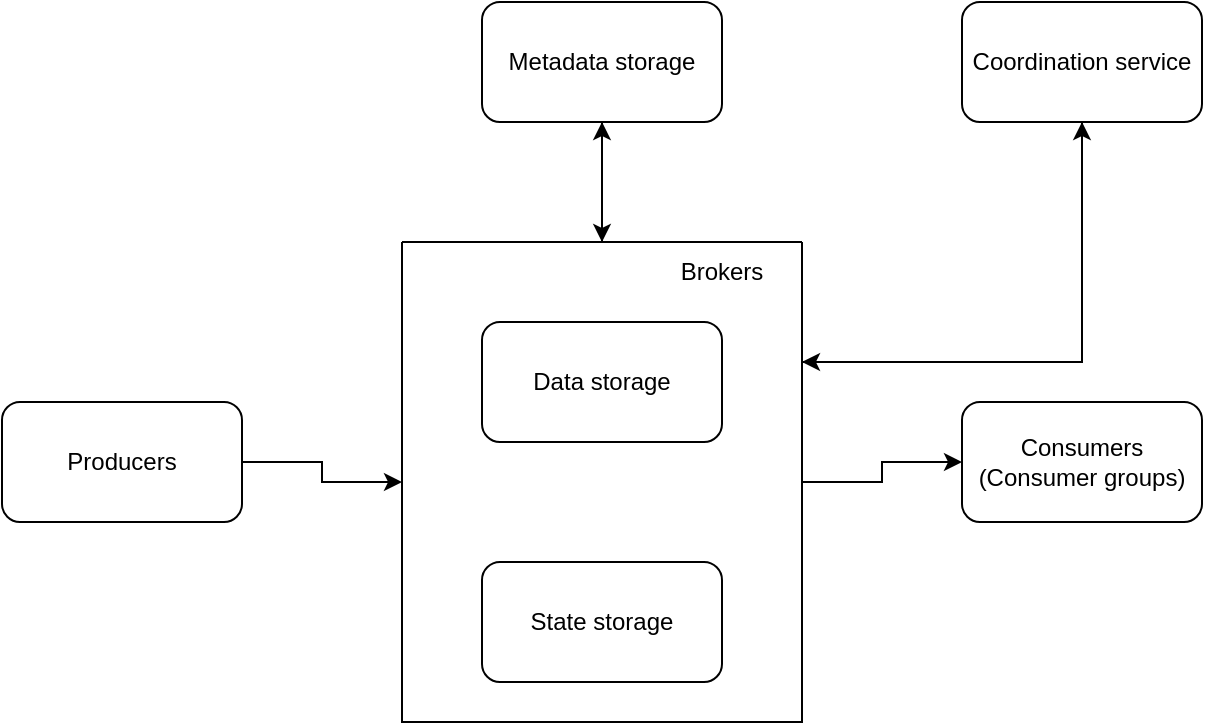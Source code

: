 <mxfile version="24.2.2" type="device">
  <diagram id="bc47vRQSer-DN1HRI0ml" name="Page-1">
    <mxGraphModel dx="882" dy="578" grid="1" gridSize="10" guides="1" tooltips="1" connect="1" arrows="1" fold="1" page="1" pageScale="1" pageWidth="850" pageHeight="1100" math="0" shadow="0">
      <root>
        <mxCell id="0" />
        <mxCell id="1" parent="0" />
        <mxCell id="qVao4xbg_2WPCuzyOfFB-9" style="edgeStyle=orthogonalEdgeStyle;rounded=0;orthogonalLoop=1;jettySize=auto;html=1;exitX=1;exitY=0.5;exitDx=0;exitDy=0;entryX=0;entryY=0.5;entryDx=0;entryDy=0;" edge="1" parent="1" source="qVao4xbg_2WPCuzyOfFB-1" target="qVao4xbg_2WPCuzyOfFB-2">
          <mxGeometry relative="1" as="geometry" />
        </mxCell>
        <mxCell id="qVao4xbg_2WPCuzyOfFB-1" value="Producers" style="rounded=1;whiteSpace=wrap;html=1;" vertex="1" parent="1">
          <mxGeometry x="80" y="280" width="120" height="60" as="geometry" />
        </mxCell>
        <mxCell id="qVao4xbg_2WPCuzyOfFB-10" style="edgeStyle=orthogonalEdgeStyle;rounded=0;orthogonalLoop=1;jettySize=auto;html=1;exitX=1;exitY=0.5;exitDx=0;exitDy=0;entryX=0;entryY=0.5;entryDx=0;entryDy=0;" edge="1" parent="1" source="qVao4xbg_2WPCuzyOfFB-2" target="qVao4xbg_2WPCuzyOfFB-5">
          <mxGeometry relative="1" as="geometry" />
        </mxCell>
        <mxCell id="qVao4xbg_2WPCuzyOfFB-12" style="edgeStyle=orthogonalEdgeStyle;rounded=0;orthogonalLoop=1;jettySize=auto;html=1;exitX=0.5;exitY=0;exitDx=0;exitDy=0;entryX=0.5;entryY=1;entryDx=0;entryDy=0;" edge="1" parent="1" source="qVao4xbg_2WPCuzyOfFB-2" target="qVao4xbg_2WPCuzyOfFB-6">
          <mxGeometry relative="1" as="geometry" />
        </mxCell>
        <mxCell id="qVao4xbg_2WPCuzyOfFB-13" style="edgeStyle=orthogonalEdgeStyle;rounded=0;orthogonalLoop=1;jettySize=auto;html=1;exitX=1;exitY=0.25;exitDx=0;exitDy=0;" edge="1" parent="1" source="qVao4xbg_2WPCuzyOfFB-2" target="qVao4xbg_2WPCuzyOfFB-7">
          <mxGeometry relative="1" as="geometry" />
        </mxCell>
        <mxCell id="qVao4xbg_2WPCuzyOfFB-2" value="" style="swimlane;startSize=0;" vertex="1" parent="1">
          <mxGeometry x="280" y="200" width="200" height="240" as="geometry" />
        </mxCell>
        <mxCell id="qVao4xbg_2WPCuzyOfFB-3" value="Data storage" style="rounded=1;whiteSpace=wrap;html=1;" vertex="1" parent="qVao4xbg_2WPCuzyOfFB-2">
          <mxGeometry x="40" y="40" width="120" height="60" as="geometry" />
        </mxCell>
        <mxCell id="qVao4xbg_2WPCuzyOfFB-4" value="State storage" style="rounded=1;whiteSpace=wrap;html=1;" vertex="1" parent="qVao4xbg_2WPCuzyOfFB-2">
          <mxGeometry x="40" y="160" width="120" height="60" as="geometry" />
        </mxCell>
        <mxCell id="qVao4xbg_2WPCuzyOfFB-8" value="Brokers" style="text;html=1;align=center;verticalAlign=middle;whiteSpace=wrap;rounded=0;" vertex="1" parent="qVao4xbg_2WPCuzyOfFB-2">
          <mxGeometry x="120" width="80" height="30" as="geometry" />
        </mxCell>
        <mxCell id="qVao4xbg_2WPCuzyOfFB-5" value="Consumers (Consumer groups)" style="rounded=1;whiteSpace=wrap;html=1;" vertex="1" parent="1">
          <mxGeometry x="560" y="280" width="120" height="60" as="geometry" />
        </mxCell>
        <mxCell id="qVao4xbg_2WPCuzyOfFB-11" style="edgeStyle=orthogonalEdgeStyle;rounded=0;orthogonalLoop=1;jettySize=auto;html=1;exitX=0.5;exitY=1;exitDx=0;exitDy=0;entryX=0.5;entryY=0;entryDx=0;entryDy=0;" edge="1" parent="1" source="qVao4xbg_2WPCuzyOfFB-6" target="qVao4xbg_2WPCuzyOfFB-2">
          <mxGeometry relative="1" as="geometry" />
        </mxCell>
        <mxCell id="qVao4xbg_2WPCuzyOfFB-6" value="Metadata storage" style="rounded=1;whiteSpace=wrap;html=1;" vertex="1" parent="1">
          <mxGeometry x="320" y="80" width="120" height="60" as="geometry" />
        </mxCell>
        <mxCell id="qVao4xbg_2WPCuzyOfFB-14" style="edgeStyle=orthogonalEdgeStyle;rounded=0;orthogonalLoop=1;jettySize=auto;html=1;exitX=0.5;exitY=1;exitDx=0;exitDy=0;entryX=1;entryY=0.25;entryDx=0;entryDy=0;" edge="1" parent="1" source="qVao4xbg_2WPCuzyOfFB-7" target="qVao4xbg_2WPCuzyOfFB-2">
          <mxGeometry relative="1" as="geometry" />
        </mxCell>
        <mxCell id="qVao4xbg_2WPCuzyOfFB-7" value="Coordination service" style="rounded=1;whiteSpace=wrap;html=1;" vertex="1" parent="1">
          <mxGeometry x="560" y="80" width="120" height="60" as="geometry" />
        </mxCell>
      </root>
    </mxGraphModel>
  </diagram>
</mxfile>
